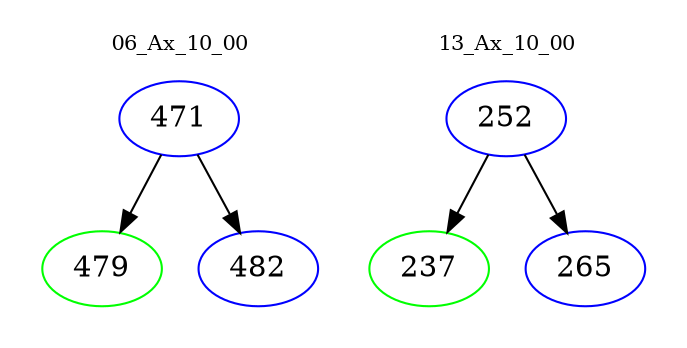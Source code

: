 digraph{
subgraph cluster_0 {
color = white
label = "06_Ax_10_00";
fontsize=10;
T0_471 [label="471", color="blue"]
T0_471 -> T0_479 [color="black"]
T0_479 [label="479", color="green"]
T0_471 -> T0_482 [color="black"]
T0_482 [label="482", color="blue"]
}
subgraph cluster_1 {
color = white
label = "13_Ax_10_00";
fontsize=10;
T1_252 [label="252", color="blue"]
T1_252 -> T1_237 [color="black"]
T1_237 [label="237", color="green"]
T1_252 -> T1_265 [color="black"]
T1_265 [label="265", color="blue"]
}
}
